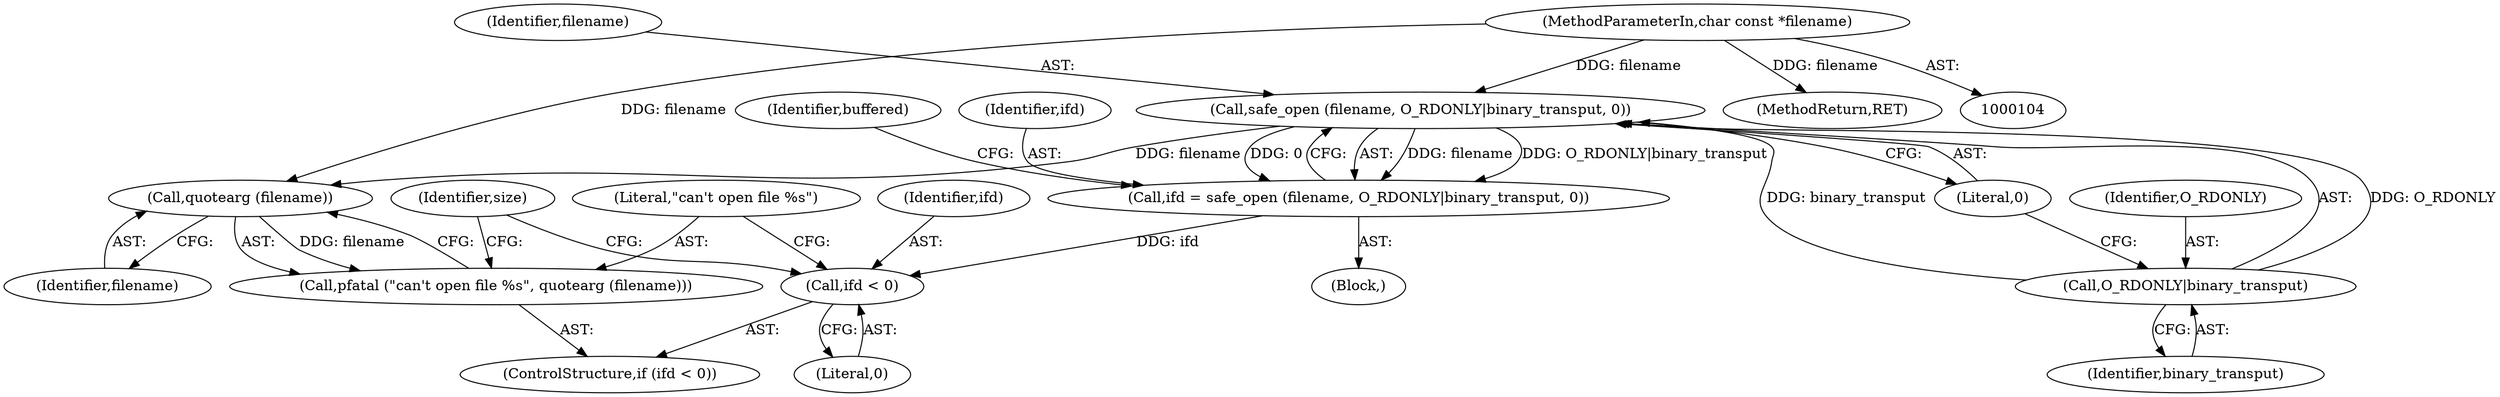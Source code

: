digraph "0_savannah_dce4683cbbe107a95f1f0d45fabc304acfb5d71a@API" {
"1000149" [label="(Call,safe_open (filename, O_RDONLY|binary_transput, 0))"];
"1000105" [label="(MethodParameterIn,char const *filename)"];
"1000151" [label="(Call,O_RDONLY|binary_transput)"];
"1000147" [label="(Call,ifd = safe_open (filename, O_RDONLY|binary_transput, 0))"];
"1000161" [label="(Call,ifd < 0)"];
"1000166" [label="(Call,quotearg (filename))"];
"1000164" [label="(Call,pfatal (\"can't open file %s\", quotearg (filename)))"];
"1000166" [label="(Call,quotearg (filename))"];
"1000151" [label="(Call,O_RDONLY|binary_transput)"];
"1000167" [label="(Identifier,filename)"];
"1000157" [label="(Identifier,buffered)"];
"1000165" [label="(Literal,\"can't open file %s\")"];
"1000161" [label="(Call,ifd < 0)"];
"1000164" [label="(Call,pfatal (\"can't open file %s\", quotearg (filename)))"];
"1000148" [label="(Identifier,ifd)"];
"1000160" [label="(ControlStructure,if (ifd < 0))"];
"1000169" [label="(Identifier,size)"];
"1000147" [label="(Call,ifd = safe_open (filename, O_RDONLY|binary_transput, 0))"];
"1000153" [label="(Identifier,binary_transput)"];
"1000162" [label="(Identifier,ifd)"];
"1000163" [label="(Literal,0)"];
"1000149" [label="(Call,safe_open (filename, O_RDONLY|binary_transput, 0))"];
"1000195" [label="(MethodReturn,RET)"];
"1000154" [label="(Literal,0)"];
"1000152" [label="(Identifier,O_RDONLY)"];
"1000145" [label="(Block,)"];
"1000150" [label="(Identifier,filename)"];
"1000105" [label="(MethodParameterIn,char const *filename)"];
"1000149" -> "1000147"  [label="AST: "];
"1000149" -> "1000154"  [label="CFG: "];
"1000150" -> "1000149"  [label="AST: "];
"1000151" -> "1000149"  [label="AST: "];
"1000154" -> "1000149"  [label="AST: "];
"1000147" -> "1000149"  [label="CFG: "];
"1000149" -> "1000147"  [label="DDG: filename"];
"1000149" -> "1000147"  [label="DDG: O_RDONLY|binary_transput"];
"1000149" -> "1000147"  [label="DDG: 0"];
"1000105" -> "1000149"  [label="DDG: filename"];
"1000151" -> "1000149"  [label="DDG: O_RDONLY"];
"1000151" -> "1000149"  [label="DDG: binary_transput"];
"1000149" -> "1000166"  [label="DDG: filename"];
"1000105" -> "1000104"  [label="AST: "];
"1000105" -> "1000195"  [label="DDG: filename"];
"1000105" -> "1000166"  [label="DDG: filename"];
"1000151" -> "1000153"  [label="CFG: "];
"1000152" -> "1000151"  [label="AST: "];
"1000153" -> "1000151"  [label="AST: "];
"1000154" -> "1000151"  [label="CFG: "];
"1000147" -> "1000145"  [label="AST: "];
"1000148" -> "1000147"  [label="AST: "];
"1000157" -> "1000147"  [label="CFG: "];
"1000147" -> "1000161"  [label="DDG: ifd"];
"1000161" -> "1000160"  [label="AST: "];
"1000161" -> "1000163"  [label="CFG: "];
"1000162" -> "1000161"  [label="AST: "];
"1000163" -> "1000161"  [label="AST: "];
"1000165" -> "1000161"  [label="CFG: "];
"1000169" -> "1000161"  [label="CFG: "];
"1000166" -> "1000164"  [label="AST: "];
"1000166" -> "1000167"  [label="CFG: "];
"1000167" -> "1000166"  [label="AST: "];
"1000164" -> "1000166"  [label="CFG: "];
"1000166" -> "1000164"  [label="DDG: filename"];
"1000164" -> "1000160"  [label="AST: "];
"1000165" -> "1000164"  [label="AST: "];
"1000169" -> "1000164"  [label="CFG: "];
}
